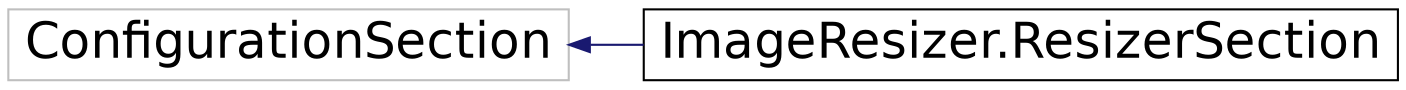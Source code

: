 digraph "Graphical Class Hierarchy"
{
  edge [fontname="Helvetica",fontsize="24",labelfontname="Helvetica",labelfontsize="24"];
  node [fontname="Helvetica",fontsize="24",shape=record];
  rankdir="LR";
  Node1 [label="ConfigurationSection",height=0.2,width=0.4,color="grey75", fillcolor="white", style="filled"];
  Node1 -> Node2 [dir="back",color="midnightblue",fontsize="24",style="solid",fontname="Helvetica"];
  Node2 [label="ImageResizer.ResizerSection",height=0.2,width=0.4,color="black", fillcolor="white", style="filled",URL="$class_image_resizer_1_1_resizer_section.html",tooltip="Handles reading the &lt;resizer&gt; section from Web.Config "];
}

